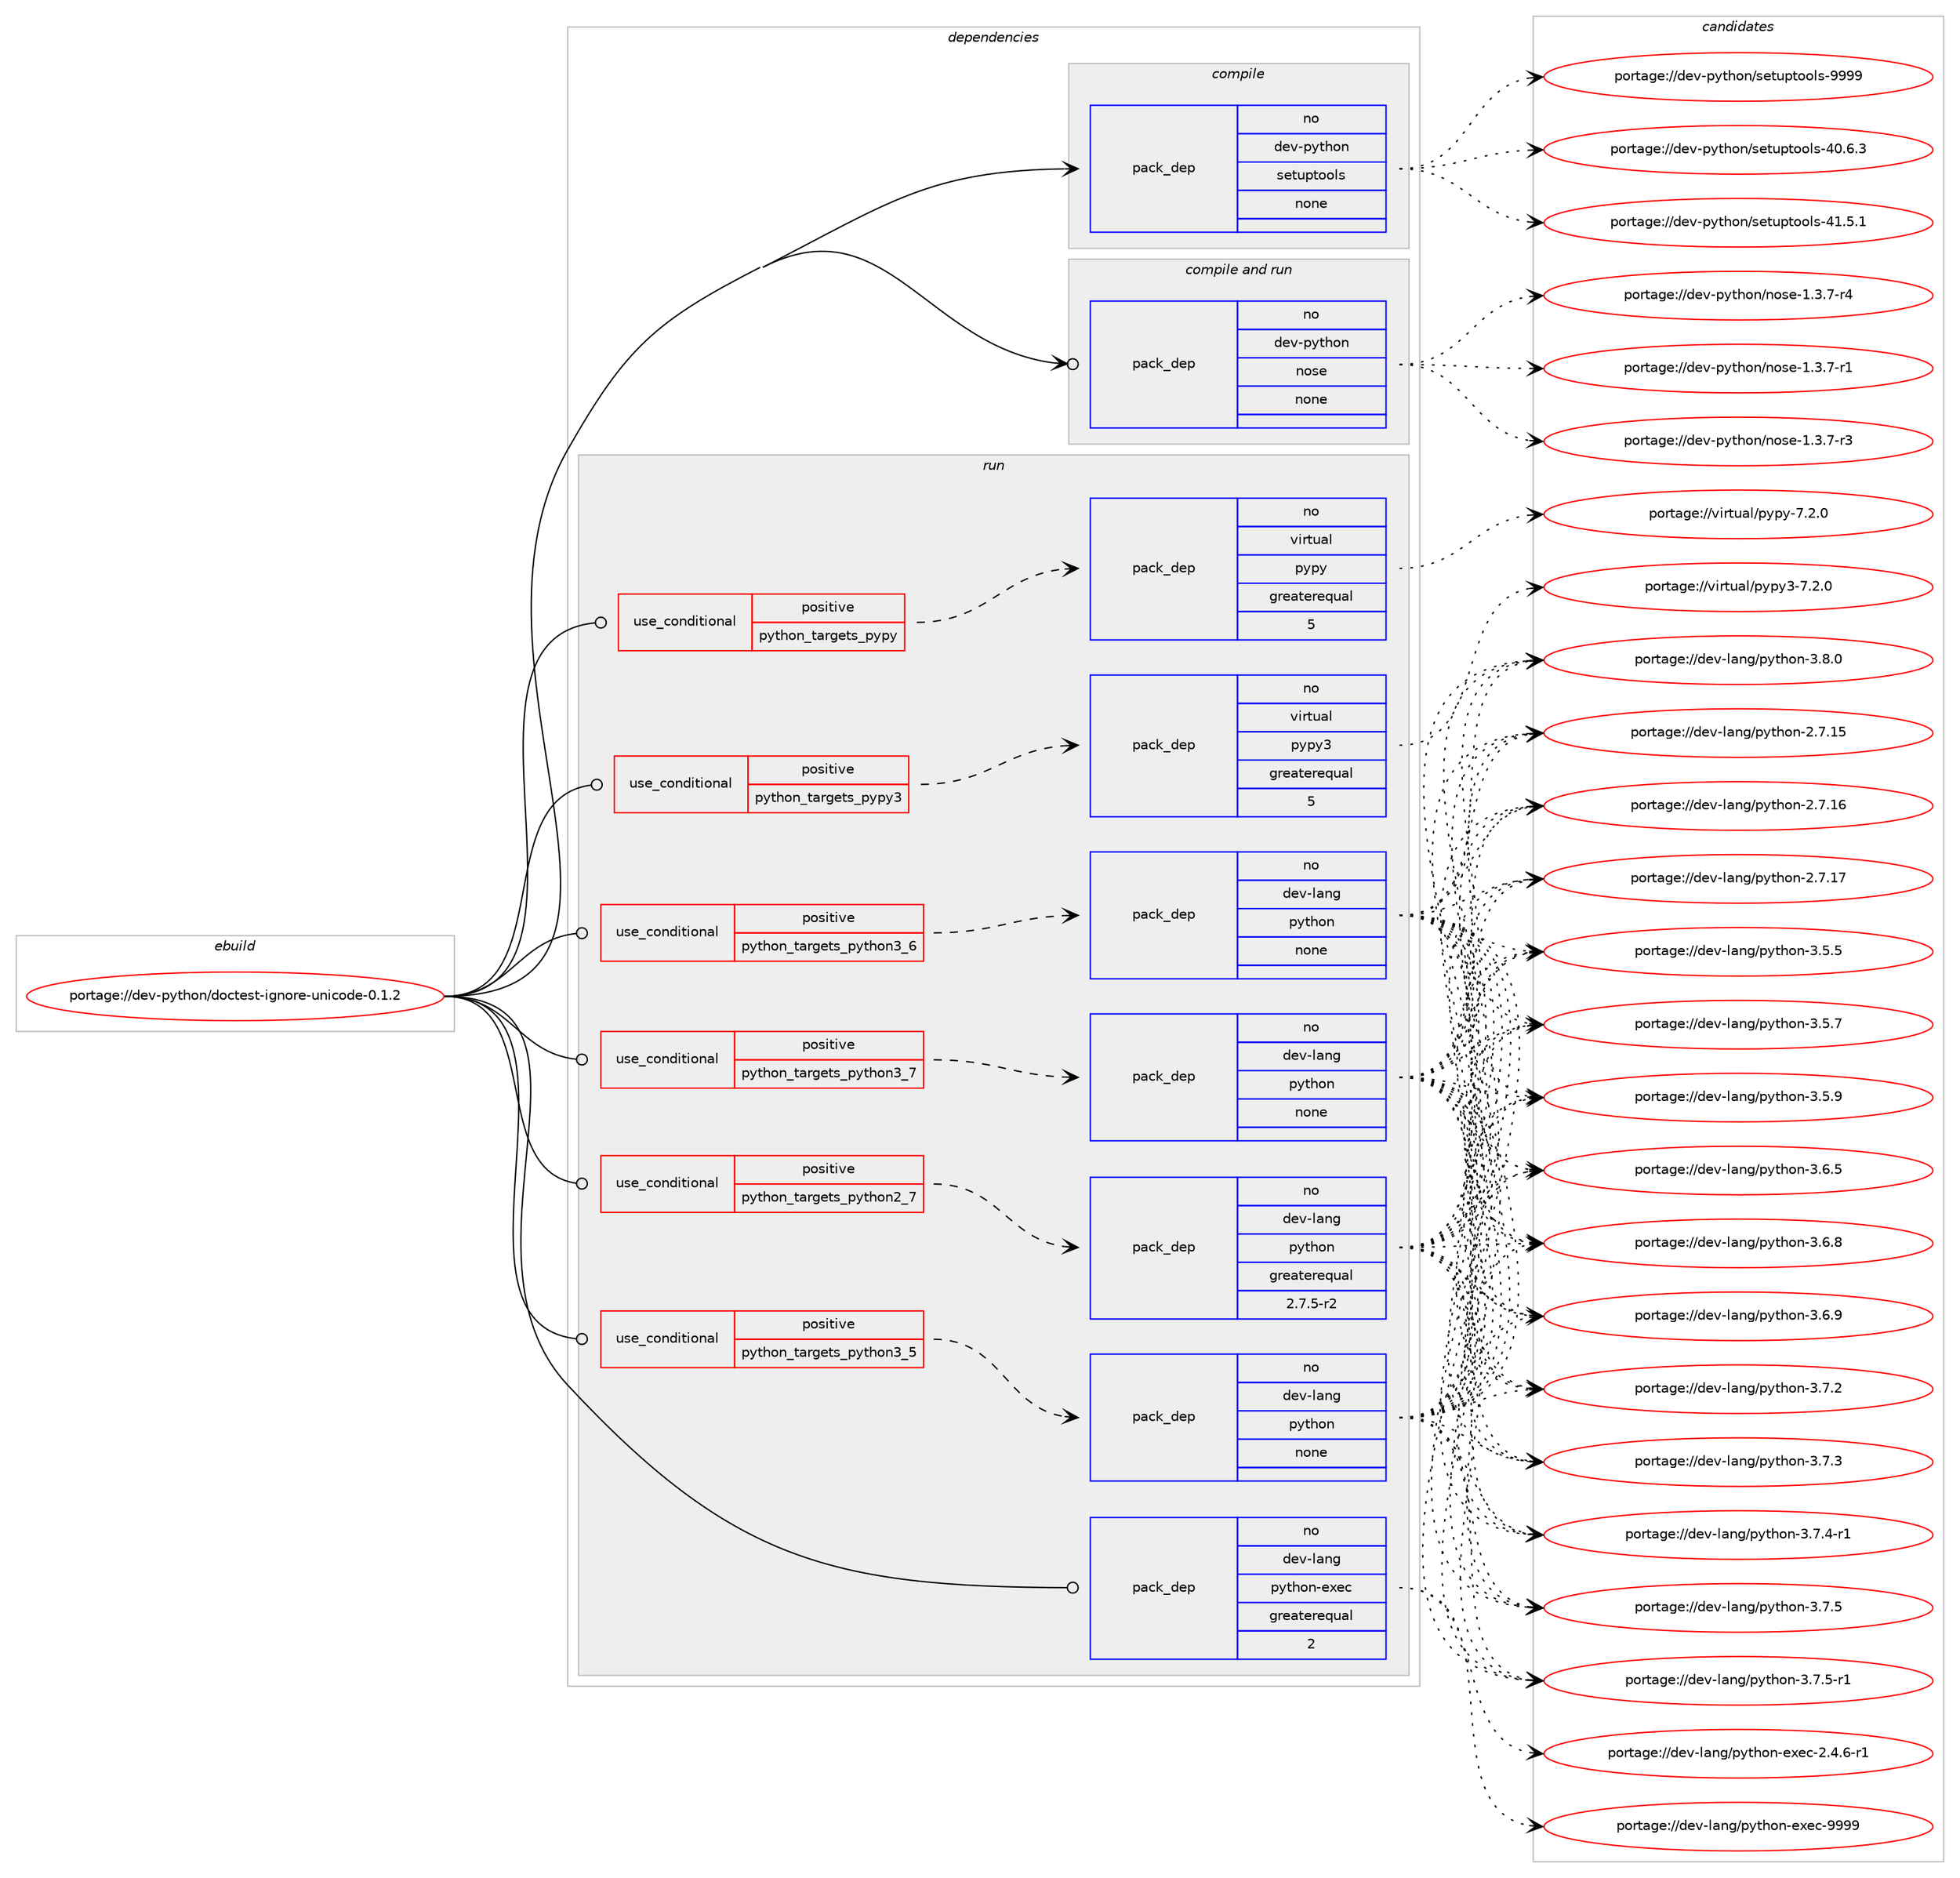 digraph prolog {

# *************
# Graph options
# *************

newrank=true;
concentrate=true;
compound=true;
graph [rankdir=LR,fontname=Helvetica,fontsize=10,ranksep=1.5];#, ranksep=2.5, nodesep=0.2];
edge  [arrowhead=vee];
node  [fontname=Helvetica,fontsize=10];

# **********
# The ebuild
# **********

subgraph cluster_leftcol {
color=gray;
rank=same;
label=<<i>ebuild</i>>;
id [label="portage://dev-python/doctest-ignore-unicode-0.1.2", color=red, width=4, href="../dev-python/doctest-ignore-unicode-0.1.2.svg"];
}

# ****************
# The dependencies
# ****************

subgraph cluster_midcol {
color=gray;
label=<<i>dependencies</i>>;
subgraph cluster_compile {
fillcolor="#eeeeee";
style=filled;
label=<<i>compile</i>>;
subgraph pack106058 {
dependency137339 [label=<<TABLE BORDER="0" CELLBORDER="1" CELLSPACING="0" CELLPADDING="4" WIDTH="220"><TR><TD ROWSPAN="6" CELLPADDING="30">pack_dep</TD></TR><TR><TD WIDTH="110">no</TD></TR><TR><TD>dev-python</TD></TR><TR><TD>setuptools</TD></TR><TR><TD>none</TD></TR><TR><TD></TD></TR></TABLE>>, shape=none, color=blue];
}
id:e -> dependency137339:w [weight=20,style="solid",arrowhead="vee"];
}
subgraph cluster_compileandrun {
fillcolor="#eeeeee";
style=filled;
label=<<i>compile and run</i>>;
subgraph pack106059 {
dependency137340 [label=<<TABLE BORDER="0" CELLBORDER="1" CELLSPACING="0" CELLPADDING="4" WIDTH="220"><TR><TD ROWSPAN="6" CELLPADDING="30">pack_dep</TD></TR><TR><TD WIDTH="110">no</TD></TR><TR><TD>dev-python</TD></TR><TR><TD>nose</TD></TR><TR><TD>none</TD></TR><TR><TD></TD></TR></TABLE>>, shape=none, color=blue];
}
id:e -> dependency137340:w [weight=20,style="solid",arrowhead="odotvee"];
}
subgraph cluster_run {
fillcolor="#eeeeee";
style=filled;
label=<<i>run</i>>;
subgraph cond27968 {
dependency137341 [label=<<TABLE BORDER="0" CELLBORDER="1" CELLSPACING="0" CELLPADDING="4"><TR><TD ROWSPAN="3" CELLPADDING="10">use_conditional</TD></TR><TR><TD>positive</TD></TR><TR><TD>python_targets_pypy</TD></TR></TABLE>>, shape=none, color=red];
subgraph pack106060 {
dependency137342 [label=<<TABLE BORDER="0" CELLBORDER="1" CELLSPACING="0" CELLPADDING="4" WIDTH="220"><TR><TD ROWSPAN="6" CELLPADDING="30">pack_dep</TD></TR><TR><TD WIDTH="110">no</TD></TR><TR><TD>virtual</TD></TR><TR><TD>pypy</TD></TR><TR><TD>greaterequal</TD></TR><TR><TD>5</TD></TR></TABLE>>, shape=none, color=blue];
}
dependency137341:e -> dependency137342:w [weight=20,style="dashed",arrowhead="vee"];
}
id:e -> dependency137341:w [weight=20,style="solid",arrowhead="odot"];
subgraph cond27969 {
dependency137343 [label=<<TABLE BORDER="0" CELLBORDER="1" CELLSPACING="0" CELLPADDING="4"><TR><TD ROWSPAN="3" CELLPADDING="10">use_conditional</TD></TR><TR><TD>positive</TD></TR><TR><TD>python_targets_pypy3</TD></TR></TABLE>>, shape=none, color=red];
subgraph pack106061 {
dependency137344 [label=<<TABLE BORDER="0" CELLBORDER="1" CELLSPACING="0" CELLPADDING="4" WIDTH="220"><TR><TD ROWSPAN="6" CELLPADDING="30">pack_dep</TD></TR><TR><TD WIDTH="110">no</TD></TR><TR><TD>virtual</TD></TR><TR><TD>pypy3</TD></TR><TR><TD>greaterequal</TD></TR><TR><TD>5</TD></TR></TABLE>>, shape=none, color=blue];
}
dependency137343:e -> dependency137344:w [weight=20,style="dashed",arrowhead="vee"];
}
id:e -> dependency137343:w [weight=20,style="solid",arrowhead="odot"];
subgraph cond27970 {
dependency137345 [label=<<TABLE BORDER="0" CELLBORDER="1" CELLSPACING="0" CELLPADDING="4"><TR><TD ROWSPAN="3" CELLPADDING="10">use_conditional</TD></TR><TR><TD>positive</TD></TR><TR><TD>python_targets_python2_7</TD></TR></TABLE>>, shape=none, color=red];
subgraph pack106062 {
dependency137346 [label=<<TABLE BORDER="0" CELLBORDER="1" CELLSPACING="0" CELLPADDING="4" WIDTH="220"><TR><TD ROWSPAN="6" CELLPADDING="30">pack_dep</TD></TR><TR><TD WIDTH="110">no</TD></TR><TR><TD>dev-lang</TD></TR><TR><TD>python</TD></TR><TR><TD>greaterequal</TD></TR><TR><TD>2.7.5-r2</TD></TR></TABLE>>, shape=none, color=blue];
}
dependency137345:e -> dependency137346:w [weight=20,style="dashed",arrowhead="vee"];
}
id:e -> dependency137345:w [weight=20,style="solid",arrowhead="odot"];
subgraph cond27971 {
dependency137347 [label=<<TABLE BORDER="0" CELLBORDER="1" CELLSPACING="0" CELLPADDING="4"><TR><TD ROWSPAN="3" CELLPADDING="10">use_conditional</TD></TR><TR><TD>positive</TD></TR><TR><TD>python_targets_python3_5</TD></TR></TABLE>>, shape=none, color=red];
subgraph pack106063 {
dependency137348 [label=<<TABLE BORDER="0" CELLBORDER="1" CELLSPACING="0" CELLPADDING="4" WIDTH="220"><TR><TD ROWSPAN="6" CELLPADDING="30">pack_dep</TD></TR><TR><TD WIDTH="110">no</TD></TR><TR><TD>dev-lang</TD></TR><TR><TD>python</TD></TR><TR><TD>none</TD></TR><TR><TD></TD></TR></TABLE>>, shape=none, color=blue];
}
dependency137347:e -> dependency137348:w [weight=20,style="dashed",arrowhead="vee"];
}
id:e -> dependency137347:w [weight=20,style="solid",arrowhead="odot"];
subgraph cond27972 {
dependency137349 [label=<<TABLE BORDER="0" CELLBORDER="1" CELLSPACING="0" CELLPADDING="4"><TR><TD ROWSPAN="3" CELLPADDING="10">use_conditional</TD></TR><TR><TD>positive</TD></TR><TR><TD>python_targets_python3_6</TD></TR></TABLE>>, shape=none, color=red];
subgraph pack106064 {
dependency137350 [label=<<TABLE BORDER="0" CELLBORDER="1" CELLSPACING="0" CELLPADDING="4" WIDTH="220"><TR><TD ROWSPAN="6" CELLPADDING="30">pack_dep</TD></TR><TR><TD WIDTH="110">no</TD></TR><TR><TD>dev-lang</TD></TR><TR><TD>python</TD></TR><TR><TD>none</TD></TR><TR><TD></TD></TR></TABLE>>, shape=none, color=blue];
}
dependency137349:e -> dependency137350:w [weight=20,style="dashed",arrowhead="vee"];
}
id:e -> dependency137349:w [weight=20,style="solid",arrowhead="odot"];
subgraph cond27973 {
dependency137351 [label=<<TABLE BORDER="0" CELLBORDER="1" CELLSPACING="0" CELLPADDING="4"><TR><TD ROWSPAN="3" CELLPADDING="10">use_conditional</TD></TR><TR><TD>positive</TD></TR><TR><TD>python_targets_python3_7</TD></TR></TABLE>>, shape=none, color=red];
subgraph pack106065 {
dependency137352 [label=<<TABLE BORDER="0" CELLBORDER="1" CELLSPACING="0" CELLPADDING="4" WIDTH="220"><TR><TD ROWSPAN="6" CELLPADDING="30">pack_dep</TD></TR><TR><TD WIDTH="110">no</TD></TR><TR><TD>dev-lang</TD></TR><TR><TD>python</TD></TR><TR><TD>none</TD></TR><TR><TD></TD></TR></TABLE>>, shape=none, color=blue];
}
dependency137351:e -> dependency137352:w [weight=20,style="dashed",arrowhead="vee"];
}
id:e -> dependency137351:w [weight=20,style="solid",arrowhead="odot"];
subgraph pack106066 {
dependency137353 [label=<<TABLE BORDER="0" CELLBORDER="1" CELLSPACING="0" CELLPADDING="4" WIDTH="220"><TR><TD ROWSPAN="6" CELLPADDING="30">pack_dep</TD></TR><TR><TD WIDTH="110">no</TD></TR><TR><TD>dev-lang</TD></TR><TR><TD>python-exec</TD></TR><TR><TD>greaterequal</TD></TR><TR><TD>2</TD></TR></TABLE>>, shape=none, color=blue];
}
id:e -> dependency137353:w [weight=20,style="solid",arrowhead="odot"];
}
}

# **************
# The candidates
# **************

subgraph cluster_choices {
rank=same;
color=gray;
label=<<i>candidates</i>>;

subgraph choice106058 {
color=black;
nodesep=1;
choiceportage100101118451121211161041111104711510111611711211611111110811545524846544651 [label="portage://dev-python/setuptools-40.6.3", color=red, width=4,href="../dev-python/setuptools-40.6.3.svg"];
choiceportage100101118451121211161041111104711510111611711211611111110811545524946534649 [label="portage://dev-python/setuptools-41.5.1", color=red, width=4,href="../dev-python/setuptools-41.5.1.svg"];
choiceportage10010111845112121116104111110471151011161171121161111111081154557575757 [label="portage://dev-python/setuptools-9999", color=red, width=4,href="../dev-python/setuptools-9999.svg"];
dependency137339:e -> choiceportage100101118451121211161041111104711510111611711211611111110811545524846544651:w [style=dotted,weight="100"];
dependency137339:e -> choiceportage100101118451121211161041111104711510111611711211611111110811545524946534649:w [style=dotted,weight="100"];
dependency137339:e -> choiceportage10010111845112121116104111110471151011161171121161111111081154557575757:w [style=dotted,weight="100"];
}
subgraph choice106059 {
color=black;
nodesep=1;
choiceportage10010111845112121116104111110471101111151014549465146554511449 [label="portage://dev-python/nose-1.3.7-r1", color=red, width=4,href="../dev-python/nose-1.3.7-r1.svg"];
choiceportage10010111845112121116104111110471101111151014549465146554511451 [label="portage://dev-python/nose-1.3.7-r3", color=red, width=4,href="../dev-python/nose-1.3.7-r3.svg"];
choiceportage10010111845112121116104111110471101111151014549465146554511452 [label="portage://dev-python/nose-1.3.7-r4", color=red, width=4,href="../dev-python/nose-1.3.7-r4.svg"];
dependency137340:e -> choiceportage10010111845112121116104111110471101111151014549465146554511449:w [style=dotted,weight="100"];
dependency137340:e -> choiceportage10010111845112121116104111110471101111151014549465146554511451:w [style=dotted,weight="100"];
dependency137340:e -> choiceportage10010111845112121116104111110471101111151014549465146554511452:w [style=dotted,weight="100"];
}
subgraph choice106060 {
color=black;
nodesep=1;
choiceportage1181051141161179710847112121112121455546504648 [label="portage://virtual/pypy-7.2.0", color=red, width=4,href="../virtual/pypy-7.2.0.svg"];
dependency137342:e -> choiceportage1181051141161179710847112121112121455546504648:w [style=dotted,weight="100"];
}
subgraph choice106061 {
color=black;
nodesep=1;
choiceportage118105114116117971084711212111212151455546504648 [label="portage://virtual/pypy3-7.2.0", color=red, width=4,href="../virtual/pypy3-7.2.0.svg"];
dependency137344:e -> choiceportage118105114116117971084711212111212151455546504648:w [style=dotted,weight="100"];
}
subgraph choice106062 {
color=black;
nodesep=1;
choiceportage10010111845108971101034711212111610411111045504655464953 [label="portage://dev-lang/python-2.7.15", color=red, width=4,href="../dev-lang/python-2.7.15.svg"];
choiceportage10010111845108971101034711212111610411111045504655464954 [label="portage://dev-lang/python-2.7.16", color=red, width=4,href="../dev-lang/python-2.7.16.svg"];
choiceportage10010111845108971101034711212111610411111045504655464955 [label="portage://dev-lang/python-2.7.17", color=red, width=4,href="../dev-lang/python-2.7.17.svg"];
choiceportage100101118451089711010347112121116104111110455146534653 [label="portage://dev-lang/python-3.5.5", color=red, width=4,href="../dev-lang/python-3.5.5.svg"];
choiceportage100101118451089711010347112121116104111110455146534655 [label="portage://dev-lang/python-3.5.7", color=red, width=4,href="../dev-lang/python-3.5.7.svg"];
choiceportage100101118451089711010347112121116104111110455146534657 [label="portage://dev-lang/python-3.5.9", color=red, width=4,href="../dev-lang/python-3.5.9.svg"];
choiceportage100101118451089711010347112121116104111110455146544653 [label="portage://dev-lang/python-3.6.5", color=red, width=4,href="../dev-lang/python-3.6.5.svg"];
choiceportage100101118451089711010347112121116104111110455146544656 [label="portage://dev-lang/python-3.6.8", color=red, width=4,href="../dev-lang/python-3.6.8.svg"];
choiceportage100101118451089711010347112121116104111110455146544657 [label="portage://dev-lang/python-3.6.9", color=red, width=4,href="../dev-lang/python-3.6.9.svg"];
choiceportage100101118451089711010347112121116104111110455146554650 [label="portage://dev-lang/python-3.7.2", color=red, width=4,href="../dev-lang/python-3.7.2.svg"];
choiceportage100101118451089711010347112121116104111110455146554651 [label="portage://dev-lang/python-3.7.3", color=red, width=4,href="../dev-lang/python-3.7.3.svg"];
choiceportage1001011184510897110103471121211161041111104551465546524511449 [label="portage://dev-lang/python-3.7.4-r1", color=red, width=4,href="../dev-lang/python-3.7.4-r1.svg"];
choiceportage100101118451089711010347112121116104111110455146554653 [label="portage://dev-lang/python-3.7.5", color=red, width=4,href="../dev-lang/python-3.7.5.svg"];
choiceportage1001011184510897110103471121211161041111104551465546534511449 [label="portage://dev-lang/python-3.7.5-r1", color=red, width=4,href="../dev-lang/python-3.7.5-r1.svg"];
choiceportage100101118451089711010347112121116104111110455146564648 [label="portage://dev-lang/python-3.8.0", color=red, width=4,href="../dev-lang/python-3.8.0.svg"];
dependency137346:e -> choiceportage10010111845108971101034711212111610411111045504655464953:w [style=dotted,weight="100"];
dependency137346:e -> choiceportage10010111845108971101034711212111610411111045504655464954:w [style=dotted,weight="100"];
dependency137346:e -> choiceportage10010111845108971101034711212111610411111045504655464955:w [style=dotted,weight="100"];
dependency137346:e -> choiceportage100101118451089711010347112121116104111110455146534653:w [style=dotted,weight="100"];
dependency137346:e -> choiceportage100101118451089711010347112121116104111110455146534655:w [style=dotted,weight="100"];
dependency137346:e -> choiceportage100101118451089711010347112121116104111110455146534657:w [style=dotted,weight="100"];
dependency137346:e -> choiceportage100101118451089711010347112121116104111110455146544653:w [style=dotted,weight="100"];
dependency137346:e -> choiceportage100101118451089711010347112121116104111110455146544656:w [style=dotted,weight="100"];
dependency137346:e -> choiceportage100101118451089711010347112121116104111110455146544657:w [style=dotted,weight="100"];
dependency137346:e -> choiceportage100101118451089711010347112121116104111110455146554650:w [style=dotted,weight="100"];
dependency137346:e -> choiceportage100101118451089711010347112121116104111110455146554651:w [style=dotted,weight="100"];
dependency137346:e -> choiceportage1001011184510897110103471121211161041111104551465546524511449:w [style=dotted,weight="100"];
dependency137346:e -> choiceportage100101118451089711010347112121116104111110455146554653:w [style=dotted,weight="100"];
dependency137346:e -> choiceportage1001011184510897110103471121211161041111104551465546534511449:w [style=dotted,weight="100"];
dependency137346:e -> choiceportage100101118451089711010347112121116104111110455146564648:w [style=dotted,weight="100"];
}
subgraph choice106063 {
color=black;
nodesep=1;
choiceportage10010111845108971101034711212111610411111045504655464953 [label="portage://dev-lang/python-2.7.15", color=red, width=4,href="../dev-lang/python-2.7.15.svg"];
choiceportage10010111845108971101034711212111610411111045504655464954 [label="portage://dev-lang/python-2.7.16", color=red, width=4,href="../dev-lang/python-2.7.16.svg"];
choiceportage10010111845108971101034711212111610411111045504655464955 [label="portage://dev-lang/python-2.7.17", color=red, width=4,href="../dev-lang/python-2.7.17.svg"];
choiceportage100101118451089711010347112121116104111110455146534653 [label="portage://dev-lang/python-3.5.5", color=red, width=4,href="../dev-lang/python-3.5.5.svg"];
choiceportage100101118451089711010347112121116104111110455146534655 [label="portage://dev-lang/python-3.5.7", color=red, width=4,href="../dev-lang/python-3.5.7.svg"];
choiceportage100101118451089711010347112121116104111110455146534657 [label="portage://dev-lang/python-3.5.9", color=red, width=4,href="../dev-lang/python-3.5.9.svg"];
choiceportage100101118451089711010347112121116104111110455146544653 [label="portage://dev-lang/python-3.6.5", color=red, width=4,href="../dev-lang/python-3.6.5.svg"];
choiceportage100101118451089711010347112121116104111110455146544656 [label="portage://dev-lang/python-3.6.8", color=red, width=4,href="../dev-lang/python-3.6.8.svg"];
choiceportage100101118451089711010347112121116104111110455146544657 [label="portage://dev-lang/python-3.6.9", color=red, width=4,href="../dev-lang/python-3.6.9.svg"];
choiceportage100101118451089711010347112121116104111110455146554650 [label="portage://dev-lang/python-3.7.2", color=red, width=4,href="../dev-lang/python-3.7.2.svg"];
choiceportage100101118451089711010347112121116104111110455146554651 [label="portage://dev-lang/python-3.7.3", color=red, width=4,href="../dev-lang/python-3.7.3.svg"];
choiceportage1001011184510897110103471121211161041111104551465546524511449 [label="portage://dev-lang/python-3.7.4-r1", color=red, width=4,href="../dev-lang/python-3.7.4-r1.svg"];
choiceportage100101118451089711010347112121116104111110455146554653 [label="portage://dev-lang/python-3.7.5", color=red, width=4,href="../dev-lang/python-3.7.5.svg"];
choiceportage1001011184510897110103471121211161041111104551465546534511449 [label="portage://dev-lang/python-3.7.5-r1", color=red, width=4,href="../dev-lang/python-3.7.5-r1.svg"];
choiceportage100101118451089711010347112121116104111110455146564648 [label="portage://dev-lang/python-3.8.0", color=red, width=4,href="../dev-lang/python-3.8.0.svg"];
dependency137348:e -> choiceportage10010111845108971101034711212111610411111045504655464953:w [style=dotted,weight="100"];
dependency137348:e -> choiceportage10010111845108971101034711212111610411111045504655464954:w [style=dotted,weight="100"];
dependency137348:e -> choiceportage10010111845108971101034711212111610411111045504655464955:w [style=dotted,weight="100"];
dependency137348:e -> choiceportage100101118451089711010347112121116104111110455146534653:w [style=dotted,weight="100"];
dependency137348:e -> choiceportage100101118451089711010347112121116104111110455146534655:w [style=dotted,weight="100"];
dependency137348:e -> choiceportage100101118451089711010347112121116104111110455146534657:w [style=dotted,weight="100"];
dependency137348:e -> choiceportage100101118451089711010347112121116104111110455146544653:w [style=dotted,weight="100"];
dependency137348:e -> choiceportage100101118451089711010347112121116104111110455146544656:w [style=dotted,weight="100"];
dependency137348:e -> choiceportage100101118451089711010347112121116104111110455146544657:w [style=dotted,weight="100"];
dependency137348:e -> choiceportage100101118451089711010347112121116104111110455146554650:w [style=dotted,weight="100"];
dependency137348:e -> choiceportage100101118451089711010347112121116104111110455146554651:w [style=dotted,weight="100"];
dependency137348:e -> choiceportage1001011184510897110103471121211161041111104551465546524511449:w [style=dotted,weight="100"];
dependency137348:e -> choiceportage100101118451089711010347112121116104111110455146554653:w [style=dotted,weight="100"];
dependency137348:e -> choiceportage1001011184510897110103471121211161041111104551465546534511449:w [style=dotted,weight="100"];
dependency137348:e -> choiceportage100101118451089711010347112121116104111110455146564648:w [style=dotted,weight="100"];
}
subgraph choice106064 {
color=black;
nodesep=1;
choiceportage10010111845108971101034711212111610411111045504655464953 [label="portage://dev-lang/python-2.7.15", color=red, width=4,href="../dev-lang/python-2.7.15.svg"];
choiceportage10010111845108971101034711212111610411111045504655464954 [label="portage://dev-lang/python-2.7.16", color=red, width=4,href="../dev-lang/python-2.7.16.svg"];
choiceportage10010111845108971101034711212111610411111045504655464955 [label="portage://dev-lang/python-2.7.17", color=red, width=4,href="../dev-lang/python-2.7.17.svg"];
choiceportage100101118451089711010347112121116104111110455146534653 [label="portage://dev-lang/python-3.5.5", color=red, width=4,href="../dev-lang/python-3.5.5.svg"];
choiceportage100101118451089711010347112121116104111110455146534655 [label="portage://dev-lang/python-3.5.7", color=red, width=4,href="../dev-lang/python-3.5.7.svg"];
choiceportage100101118451089711010347112121116104111110455146534657 [label="portage://dev-lang/python-3.5.9", color=red, width=4,href="../dev-lang/python-3.5.9.svg"];
choiceportage100101118451089711010347112121116104111110455146544653 [label="portage://dev-lang/python-3.6.5", color=red, width=4,href="../dev-lang/python-3.6.5.svg"];
choiceportage100101118451089711010347112121116104111110455146544656 [label="portage://dev-lang/python-3.6.8", color=red, width=4,href="../dev-lang/python-3.6.8.svg"];
choiceportage100101118451089711010347112121116104111110455146544657 [label="portage://dev-lang/python-3.6.9", color=red, width=4,href="../dev-lang/python-3.6.9.svg"];
choiceportage100101118451089711010347112121116104111110455146554650 [label="portage://dev-lang/python-3.7.2", color=red, width=4,href="../dev-lang/python-3.7.2.svg"];
choiceportage100101118451089711010347112121116104111110455146554651 [label="portage://dev-lang/python-3.7.3", color=red, width=4,href="../dev-lang/python-3.7.3.svg"];
choiceportage1001011184510897110103471121211161041111104551465546524511449 [label="portage://dev-lang/python-3.7.4-r1", color=red, width=4,href="../dev-lang/python-3.7.4-r1.svg"];
choiceportage100101118451089711010347112121116104111110455146554653 [label="portage://dev-lang/python-3.7.5", color=red, width=4,href="../dev-lang/python-3.7.5.svg"];
choiceportage1001011184510897110103471121211161041111104551465546534511449 [label="portage://dev-lang/python-3.7.5-r1", color=red, width=4,href="../dev-lang/python-3.7.5-r1.svg"];
choiceportage100101118451089711010347112121116104111110455146564648 [label="portage://dev-lang/python-3.8.0", color=red, width=4,href="../dev-lang/python-3.8.0.svg"];
dependency137350:e -> choiceportage10010111845108971101034711212111610411111045504655464953:w [style=dotted,weight="100"];
dependency137350:e -> choiceportage10010111845108971101034711212111610411111045504655464954:w [style=dotted,weight="100"];
dependency137350:e -> choiceportage10010111845108971101034711212111610411111045504655464955:w [style=dotted,weight="100"];
dependency137350:e -> choiceportage100101118451089711010347112121116104111110455146534653:w [style=dotted,weight="100"];
dependency137350:e -> choiceportage100101118451089711010347112121116104111110455146534655:w [style=dotted,weight="100"];
dependency137350:e -> choiceportage100101118451089711010347112121116104111110455146534657:w [style=dotted,weight="100"];
dependency137350:e -> choiceportage100101118451089711010347112121116104111110455146544653:w [style=dotted,weight="100"];
dependency137350:e -> choiceportage100101118451089711010347112121116104111110455146544656:w [style=dotted,weight="100"];
dependency137350:e -> choiceportage100101118451089711010347112121116104111110455146544657:w [style=dotted,weight="100"];
dependency137350:e -> choiceportage100101118451089711010347112121116104111110455146554650:w [style=dotted,weight="100"];
dependency137350:e -> choiceportage100101118451089711010347112121116104111110455146554651:w [style=dotted,weight="100"];
dependency137350:e -> choiceportage1001011184510897110103471121211161041111104551465546524511449:w [style=dotted,weight="100"];
dependency137350:e -> choiceportage100101118451089711010347112121116104111110455146554653:w [style=dotted,weight="100"];
dependency137350:e -> choiceportage1001011184510897110103471121211161041111104551465546534511449:w [style=dotted,weight="100"];
dependency137350:e -> choiceportage100101118451089711010347112121116104111110455146564648:w [style=dotted,weight="100"];
}
subgraph choice106065 {
color=black;
nodesep=1;
choiceportage10010111845108971101034711212111610411111045504655464953 [label="portage://dev-lang/python-2.7.15", color=red, width=4,href="../dev-lang/python-2.7.15.svg"];
choiceportage10010111845108971101034711212111610411111045504655464954 [label="portage://dev-lang/python-2.7.16", color=red, width=4,href="../dev-lang/python-2.7.16.svg"];
choiceportage10010111845108971101034711212111610411111045504655464955 [label="portage://dev-lang/python-2.7.17", color=red, width=4,href="../dev-lang/python-2.7.17.svg"];
choiceportage100101118451089711010347112121116104111110455146534653 [label="portage://dev-lang/python-3.5.5", color=red, width=4,href="../dev-lang/python-3.5.5.svg"];
choiceportage100101118451089711010347112121116104111110455146534655 [label="portage://dev-lang/python-3.5.7", color=red, width=4,href="../dev-lang/python-3.5.7.svg"];
choiceportage100101118451089711010347112121116104111110455146534657 [label="portage://dev-lang/python-3.5.9", color=red, width=4,href="../dev-lang/python-3.5.9.svg"];
choiceportage100101118451089711010347112121116104111110455146544653 [label="portage://dev-lang/python-3.6.5", color=red, width=4,href="../dev-lang/python-3.6.5.svg"];
choiceportage100101118451089711010347112121116104111110455146544656 [label="portage://dev-lang/python-3.6.8", color=red, width=4,href="../dev-lang/python-3.6.8.svg"];
choiceportage100101118451089711010347112121116104111110455146544657 [label="portage://dev-lang/python-3.6.9", color=red, width=4,href="../dev-lang/python-3.6.9.svg"];
choiceportage100101118451089711010347112121116104111110455146554650 [label="portage://dev-lang/python-3.7.2", color=red, width=4,href="../dev-lang/python-3.7.2.svg"];
choiceportage100101118451089711010347112121116104111110455146554651 [label="portage://dev-lang/python-3.7.3", color=red, width=4,href="../dev-lang/python-3.7.3.svg"];
choiceportage1001011184510897110103471121211161041111104551465546524511449 [label="portage://dev-lang/python-3.7.4-r1", color=red, width=4,href="../dev-lang/python-3.7.4-r1.svg"];
choiceportage100101118451089711010347112121116104111110455146554653 [label="portage://dev-lang/python-3.7.5", color=red, width=4,href="../dev-lang/python-3.7.5.svg"];
choiceportage1001011184510897110103471121211161041111104551465546534511449 [label="portage://dev-lang/python-3.7.5-r1", color=red, width=4,href="../dev-lang/python-3.7.5-r1.svg"];
choiceportage100101118451089711010347112121116104111110455146564648 [label="portage://dev-lang/python-3.8.0", color=red, width=4,href="../dev-lang/python-3.8.0.svg"];
dependency137352:e -> choiceportage10010111845108971101034711212111610411111045504655464953:w [style=dotted,weight="100"];
dependency137352:e -> choiceportage10010111845108971101034711212111610411111045504655464954:w [style=dotted,weight="100"];
dependency137352:e -> choiceportage10010111845108971101034711212111610411111045504655464955:w [style=dotted,weight="100"];
dependency137352:e -> choiceportage100101118451089711010347112121116104111110455146534653:w [style=dotted,weight="100"];
dependency137352:e -> choiceportage100101118451089711010347112121116104111110455146534655:w [style=dotted,weight="100"];
dependency137352:e -> choiceportage100101118451089711010347112121116104111110455146534657:w [style=dotted,weight="100"];
dependency137352:e -> choiceportage100101118451089711010347112121116104111110455146544653:w [style=dotted,weight="100"];
dependency137352:e -> choiceportage100101118451089711010347112121116104111110455146544656:w [style=dotted,weight="100"];
dependency137352:e -> choiceportage100101118451089711010347112121116104111110455146544657:w [style=dotted,weight="100"];
dependency137352:e -> choiceportage100101118451089711010347112121116104111110455146554650:w [style=dotted,weight="100"];
dependency137352:e -> choiceportage100101118451089711010347112121116104111110455146554651:w [style=dotted,weight="100"];
dependency137352:e -> choiceportage1001011184510897110103471121211161041111104551465546524511449:w [style=dotted,weight="100"];
dependency137352:e -> choiceportage100101118451089711010347112121116104111110455146554653:w [style=dotted,weight="100"];
dependency137352:e -> choiceportage1001011184510897110103471121211161041111104551465546534511449:w [style=dotted,weight="100"];
dependency137352:e -> choiceportage100101118451089711010347112121116104111110455146564648:w [style=dotted,weight="100"];
}
subgraph choice106066 {
color=black;
nodesep=1;
choiceportage10010111845108971101034711212111610411111045101120101994550465246544511449 [label="portage://dev-lang/python-exec-2.4.6-r1", color=red, width=4,href="../dev-lang/python-exec-2.4.6-r1.svg"];
choiceportage10010111845108971101034711212111610411111045101120101994557575757 [label="portage://dev-lang/python-exec-9999", color=red, width=4,href="../dev-lang/python-exec-9999.svg"];
dependency137353:e -> choiceportage10010111845108971101034711212111610411111045101120101994550465246544511449:w [style=dotted,weight="100"];
dependency137353:e -> choiceportage10010111845108971101034711212111610411111045101120101994557575757:w [style=dotted,weight="100"];
}
}

}
